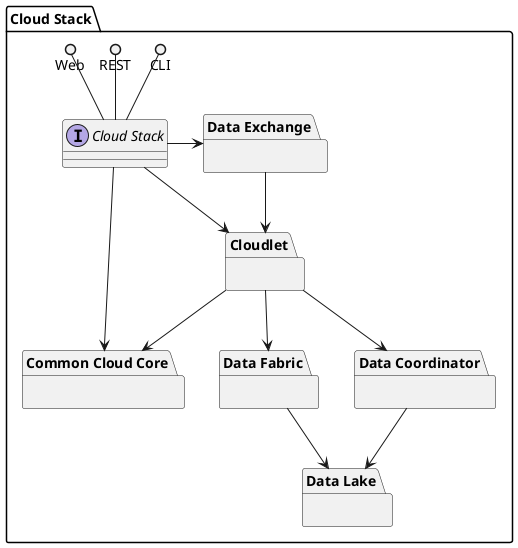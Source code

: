@startuml

package "Cloud Stack" {
    interface "Cloud Stack" {

    }
    CLI ()-- "Cloud Stack"
    REST ()-- "Cloud Stack"
    Web ()-- "Cloud Stack"

    package Cloudlet {
    }

    package "Common Cloud Core" {
    }

    package "Data Coordinator" {
    }

    package "Data Fabric" {
    }

    package "Data Exchange" {

    }

    package "Data Lake" {

    }

    Cloudlet --> "Common Cloud Core"
    Cloudlet --> "Data Coordinator"
    Cloudlet --> "Data Fabric"
    "Data Exchange" --> Cloudlet
    "Data Fabric" --> "Data Lake"
    "Data Coordinator" --> "Data Lake"
    "Cloud Stack" --> Cloudlet
    "Cloud Stack" --> "Common Cloud Core"
    "Cloud Stack" -> "Data Exchange"
}


@enduml
